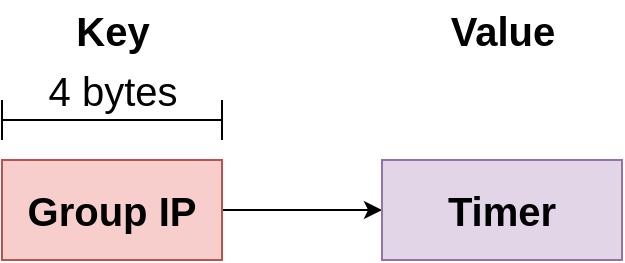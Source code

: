 <mxfile version="14.9.2" type="device"><diagram id="eRYonqHL9b5hYBSjvAid" name="Page-1"><mxGraphModel dx="1422" dy="752" grid="1" gridSize="10" guides="1" tooltips="1" connect="1" arrows="1" fold="1" page="1" pageScale="1" pageWidth="850" pageHeight="1100" math="0" shadow="0"><root><mxCell id="0"/><mxCell id="1" parent="0"/><mxCell id="NFPs95WyEAO5oa2GCpYP-181" style="edgeStyle=orthogonalEdgeStyle;rounded=0;orthogonalLoop=1;jettySize=auto;html=1;exitX=1;exitY=0.5;exitDx=0;exitDy=0;fontSize=20;" parent="1" source="NFPs95WyEAO5oa2GCpYP-179" edge="1"><mxGeometry relative="1" as="geometry"><mxPoint x="360" y="185" as="targetPoint"/></mxGeometry></mxCell><mxCell id="NFPs95WyEAO5oa2GCpYP-179" value="Group IP" style="rounded=0;whiteSpace=wrap;html=1;fontSize=20;fillColor=#f8cecc;strokeColor=#b85450;fontStyle=1" parent="1" vertex="1"><mxGeometry x="170" y="160" width="110" height="50" as="geometry"/></mxCell><mxCell id="NFPs95WyEAO5oa2GCpYP-182" value="Timer" style="rounded=0;whiteSpace=wrap;html=1;fontSize=20;fillColor=#e1d5e7;strokeColor=#9673a6;fontStyle=1" parent="1" vertex="1"><mxGeometry x="360" y="160" width="120" height="50" as="geometry"/></mxCell><mxCell id="NFPs95WyEAO5oa2GCpYP-183" value="" style="endArrow=none;html=1;fontSize=20;" parent="1" edge="1"><mxGeometry width="50" height="50" relative="1" as="geometry"><mxPoint x="170" y="140" as="sourcePoint"/><mxPoint x="280" y="140" as="targetPoint"/></mxGeometry></mxCell><mxCell id="NFPs95WyEAO5oa2GCpYP-184" value="" style="endArrow=none;html=1;fontSize=20;" parent="1" edge="1"><mxGeometry width="50" height="50" relative="1" as="geometry"><mxPoint x="170" y="150" as="sourcePoint"/><mxPoint x="170" y="130" as="targetPoint"/></mxGeometry></mxCell><mxCell id="NFPs95WyEAO5oa2GCpYP-185" value="" style="endArrow=none;html=1;fontSize=20;" parent="1" edge="1"><mxGeometry width="50" height="50" relative="1" as="geometry"><mxPoint x="280" y="150" as="sourcePoint"/><mxPoint x="280" y="130" as="targetPoint"/></mxGeometry></mxCell><mxCell id="NFPs95WyEAO5oa2GCpYP-186" value="4 bytes" style="text;html=1;align=center;verticalAlign=middle;resizable=0;points=[];autosize=1;strokeColor=none;fontSize=20;" parent="1" vertex="1"><mxGeometry x="185" y="110" width="80" height="30" as="geometry"/></mxCell><mxCell id="GC0eAYNUdYMvV2Buz4aA-1" value="Key" style="text;html=1;align=center;verticalAlign=middle;resizable=0;points=[];autosize=1;strokeColor=none;fontSize=20;fontStyle=1" vertex="1" parent="1"><mxGeometry x="200" y="80" width="50" height="30" as="geometry"/></mxCell><mxCell id="GC0eAYNUdYMvV2Buz4aA-2" value="Value" style="text;html=1;align=center;verticalAlign=middle;resizable=0;points=[];autosize=1;strokeColor=none;fontSize=20;fontStyle=1" vertex="1" parent="1"><mxGeometry x="385" y="80" width="70" height="30" as="geometry"/></mxCell></root></mxGraphModel></diagram></mxfile>